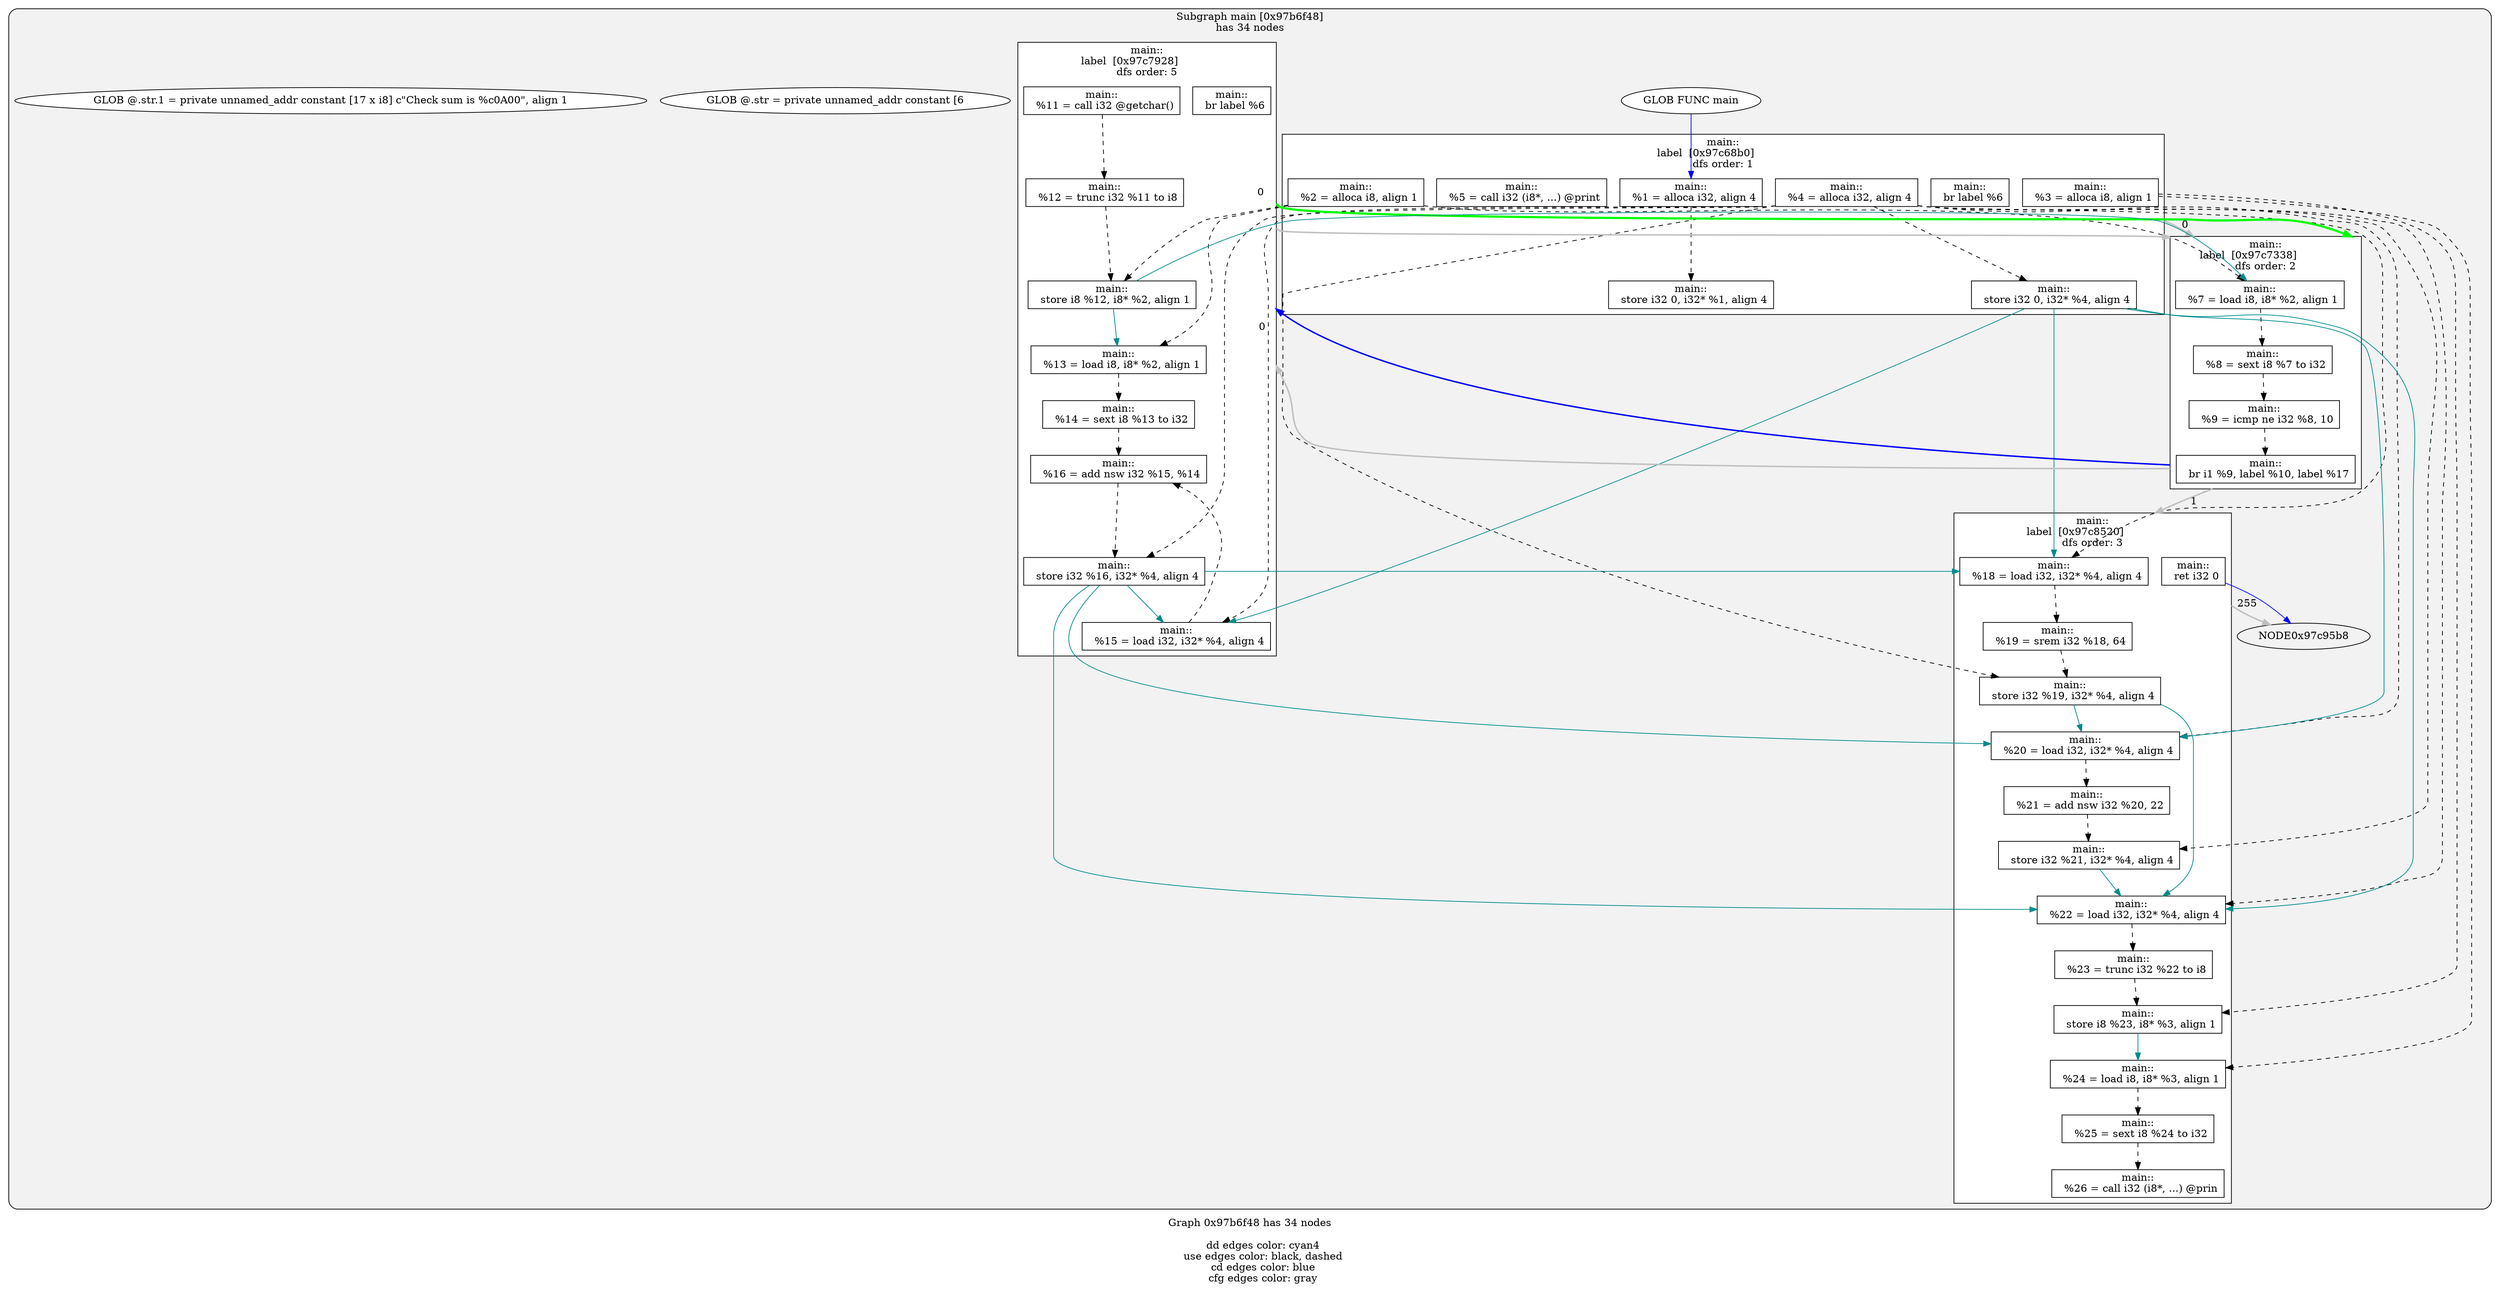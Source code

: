 digraph "DependenceGraph" {
	compound=true label="Graph 0x97b6f48 has 34 nodes\n
	dd edges color: cyan4
	use edges color: black, dashed
	cd edges color: blue
	cfg edges color: gray"

	/* subgraph 0x97b6f48 nodes */
	subgraph cluster_0x97b6f48 {
		style="filled, rounded" fillcolor=gray95
		label="Subgraph main [0x97b6f48]\nhas 34 nodes
"
		/* Basic Block main::
label  [0x97c68b0] */
		subgraph cluster_bb_0x97c68b0 {
			style=filled fillcolor=white
			label="main::
label  [0x97c68b0]		\ndfs order: 1"
			NODE0x97c69c0 [shape=rect label="0x97bd784"]
			NODE0x97c6ac0 [shape=rect label="0x97bd7bc"]
			NODE0x97c6be0 [shape=rect label="0x97bd97c"]
			NODE0x97c6d10 [shape=rect label="0x97b9bec"]
			NODE0x97c6e40 [shape=rect label="0x97be018"]
			NODE0x97c6f70 [shape=rect label="0x97be058"]
			NODE0x97c70a0 [shape=rect label="0x97be098"]
			NODE0x97c71e8 [shape=rect label="0x97b9174"]
		} /* cluster_bb_0x97c68b0 */

		/* Basic Block main::
label  [0x97c7338] */
		subgraph cluster_bb_0x97c7338 {
			style=filled fillcolor=white
			label="main::
label  [0x97c7338]		\ndfs order: 2"
			NODE0x97c7448 [shape=rect label="0x97be0d4"]
			NODE0x97c7578 [shape=rect label="0x97be10c"]
			NODE0x97c76a8 [shape=rect label="0x97be148"]
			NODE0x97c77d8 [shape=rect label="0x97be194"]
		} /* cluster_bb_0x97c7338 */

		/* Basic Block main::
label  [0x97c7928] */
		subgraph cluster_bb_0x97c7928 {
			style=filled fillcolor=white
			label="main::
label  [0x97c7928]		\ndfs order: 5"
			NODE0x97c7a38 [shape=rect label="0x97be1c4"]
			NODE0x97c7b80 [shape=rect label="0x97be1fc"]
			NODE0x97c7cb0 [shape=rect label="0x97be238"]
			NODE0x97c7de0 [shape=rect label="0x97be26c"]
			NODE0x97c7f10 [shape=rect label="0x97be2a4"]
			NODE0x97c8040 [shape=rect label="0x97be2d4"]
			NODE0x97c8170 [shape=rect label="0x97be318"]
			NODE0x97c82a0 [shape=rect label="0x97be358"]
			NODE0x97c83d0 [shape=rect label="0x97be38c"]
		} /* cluster_bb_0x97c7928 */

		/* Basic Block main::
label  [0x97c8520] */
		subgraph cluster_bb_0x97c8520 {
			style=filled fillcolor=white
			label="main::
label  [0x97c8520]		\ndfs order: 3"
			NODE0x97c8630 [shape=rect label="0x97be3bc"]
			NODE0x97c8760 [shape=rect label="0x97be400"]
			NODE0x97c8890 [shape=rect label="0x97be440"]
			NODE0x97c89c0 [shape=rect label="0x97be474"]
			NODE0x97c8af0 [shape=rect label="0x97be4b8"]
			NODE0x97c8c20 [shape=rect label="0x97bd908"]
			NODE0x97c8d50 [shape=rect label="0x97bd93c"]
			NODE0x97c8e80 [shape=rect label="0x97bdf84"]
			NODE0x97c8fb0 [shape=rect label="0x97bdfc0"]
			NODE0x97c90e0 [shape=rect label="0x97be4ec"]
			NODE0x97c9210 [shape=rect label="0x97be524"]
			NODE0x97c9340 [shape=rect label="0x97be56c"]
			NODE0x97c9488 [shape=rect label="0x97be5a4"]
		} /* cluster_bb_0x97c8520 */

	NODE0x97c71e8 -> NODE0x97c7448 [penwidth=2 label="0"  ltail=cluster_bb_0x97c68b0  lhead=cluster_bb_0x97c7338  color="gray"]
	NODE0x97c77d8 -> NODE0x97c7a38 [penwidth=2 label="0"  ltail=cluster_bb_0x97c7338  lhead=cluster_bb_0x97c7928  color="gray"]
	NODE0x97c77d8 -> NODE0x97c8630 [penwidth=2 label="1"  ltail=cluster_bb_0x97c7338  lhead=cluster_bb_0x97c8520  color="gray"]
	NODE0x97c77d8 -> NODE0x97c7a38 [penwidth=2 color=blue  ltail=cluster_bb_0x97c7338  lhead=cluster_bb_0x97c7928]
	NODE0x97c83d0 -> NODE0x97c7448 [penwidth=2 label="0"  ltail=cluster_bb_0x97c7928  lhead=cluster_bb_0x97c7338  color="gray"]
	/* post-dominance frontiers */
NODE0x97c7a38 -> NODE0x97c77d8 [penwidth=3 color=green  ltail=cluster_bb_0x97c7928  lhead=cluster_bb_0x97c7338 constraint=false]
	NODE0x97c9488 -> NODE0x97c95b8 [penwidth=2 label="255"  ltail=cluster_bb_0x97c8520  lhead=cluster_bb_0x97c96b8  color="gray"]
		NODE0x97c71e8 [label="main::
  br label %6" style=filled fillcolor=white]
		/* -- node 0x97b9174
		 * ------------------------------------------- */
		/* DD edges */
		/* USE edges */
		/* CD edges */
		/* ID edges */
		NODE0x97c6d10 [label="main::
  %4 = alloca i32, align 4" style=filled fillcolor=white]
		/* -- node 0x97b9bec
		 * ------------------------------------------- */
		/* DD edges */
		/* USE edges */
		NODE0x97c6d10 -> NODE0x97c6f70 [color="black" rank=max style="dashed"]
		NODE0x97c6d10 -> NODE0x97c8040 [color="black" rank=max style="dashed"]
		NODE0x97c6d10 -> NODE0x97c82a0 [color="black" rank=max style="dashed"]
		NODE0x97c6d10 -> NODE0x97c8630 [color="black" rank=max style="dashed"]
		NODE0x97c6d10 -> NODE0x97c8890 [color="black" rank=max style="dashed"]
		NODE0x97c6d10 -> NODE0x97c89c0 [color="black" rank=max style="dashed"]
		NODE0x97c6d10 -> NODE0x97c8c20 [color="black" rank=max style="dashed"]
		NODE0x97c6d10 -> NODE0x97c8d50 [color="black" rank=max style="dashed"]
		/* CD edges */
		/* ID edges */
		NODE0x97c69c0 [label="main::
  %1 = alloca i32, align 4" style=filled fillcolor=white]
		/* -- node 0x97bd784
		 * ------------------------------------------- */
		/* DD edges */
		/* USE edges */
		NODE0x97c69c0 -> NODE0x97c6e40 [color="black" rank=max style="dashed"]
		/* CD edges */
		/* ID edges */
		NODE0x97c6ac0 [label="main::
  %2 = alloca i8, align 1" style=filled fillcolor=white]
		/* -- node 0x97bd7bc
		 * ------------------------------------------- */
		/* DD edges */
		/* USE edges */
		NODE0x97c6ac0 -> NODE0x97c7448 [color="black" rank=max style="dashed"]
		NODE0x97c6ac0 -> NODE0x97c7cb0 [color="black" rank=max style="dashed"]
		NODE0x97c6ac0 -> NODE0x97c7de0 [color="black" rank=max style="dashed"]
		/* CD edges */
		/* ID edges */
		NODE0x97c8c20 [label="main::
  store i32 %21, i32* %4, align 4" style=filled fillcolor=white]
		/* -- node 0x97bd908
		 * ------------------------------------------- */
		/* DD edges */
		NODE0x97c8c20 -> NODE0x97c8d50 [color="cyan4" rank=max]
		/* USE edges */
		/* CD edges */
		/* ID edges */
		NODE0x97c8d50 [label="main::
  %22 = load i32, i32* %4, align 4" style=filled fillcolor=white]
		/* -- node 0x97bd93c
		 * ------------------------------------------- */
		/* DD edges */
		/* USE edges */
		NODE0x97c8d50 -> NODE0x97c8e80 [color="black" rank=max style="dashed"]
		/* CD edges */
		/* ID edges */
		NODE0x97c6be0 [label="main::
  %3 = alloca i8, align 1" style=filled fillcolor=white]
		/* -- node 0x97bd97c
		 * ------------------------------------------- */
		/* DD edges */
		/* USE edges */
		NODE0x97c6be0 -> NODE0x97c8fb0 [color="black" rank=max style="dashed"]
		NODE0x97c6be0 -> NODE0x97c90e0 [color="black" rank=max style="dashed"]
		/* CD edges */
		/* ID edges */
		NODE0x97c8e80 [label="main::
  %23 = trunc i32 %22 to i8" style=filled fillcolor=white]
		/* -- node 0x97bdf84
		 * ------------------------------------------- */
		/* DD edges */
		/* USE edges */
		NODE0x97c8e80 -> NODE0x97c8fb0 [color="black" rank=max style="dashed"]
		/* CD edges */
		/* ID edges */
		NODE0x97c8fb0 [label="main::
  store i8 %23, i8* %3, align 1" style=filled fillcolor=white]
		/* -- node 0x97bdfc0
		 * ------------------------------------------- */
		/* DD edges */
		NODE0x97c8fb0 -> NODE0x97c90e0 [color="cyan4" rank=max]
		/* USE edges */
		/* CD edges */
		/* ID edges */
		NODE0x97c6e40 [label="main::
  store i32 0, i32* %1, align 4" style=filled fillcolor=white]
		/* -- node 0x97be018
		 * ------------------------------------------- */
		/* DD edges */
		/* USE edges */
		/* CD edges */
		/* ID edges */
		NODE0x97c6f70 [label="main::
  store i32 0, i32* %4, align 4" style=filled fillcolor=white]
		/* -- node 0x97be058
		 * ------------------------------------------- */
		/* DD edges */
		NODE0x97c6f70 -> NODE0x97c8040 [color="cyan4" rank=max]
		NODE0x97c6f70 -> NODE0x97c8630 [color="cyan4" rank=max]
		NODE0x97c6f70 -> NODE0x97c89c0 [color="cyan4" rank=max]
		NODE0x97c6f70 -> NODE0x97c8d50 [color="cyan4" rank=max]
		/* USE edges */
		/* CD edges */
		/* ID edges */
		NODE0x97c70a0 [label="main::
  %5 = call i32 (i8*, ...) @print" style=filled fillcolor=white]
		/* -- node 0x97be098
		 * ------------------------------------------- */
		/* DD edges */
		/* USE edges */
		/* CD edges */
		/* ID edges */
		NODE0x97c7448 [label="main::
  %7 = load i8, i8* %2, align 1" style=filled fillcolor=white]
		/* -- node 0x97be0d4
		 * ------------------------------------------- */
		/* DD edges */
		/* USE edges */
		NODE0x97c7448 -> NODE0x97c7578 [color="black" rank=max style="dashed"]
		/* CD edges */
		/* ID edges */
		NODE0x97c7578 [label="main::
  %8 = sext i8 %7 to i32" style=filled fillcolor=white]
		/* -- node 0x97be10c
		 * ------------------------------------------- */
		/* DD edges */
		/* USE edges */
		NODE0x97c7578 -> NODE0x97c76a8 [color="black" rank=max style="dashed"]
		/* CD edges */
		/* ID edges */
		NODE0x97c76a8 [label="main::
  %9 = icmp ne i32 %8, 10" style=filled fillcolor=white]
		/* -- node 0x97be148
		 * ------------------------------------------- */
		/* DD edges */
		/* USE edges */
		NODE0x97c76a8 -> NODE0x97c77d8 [color="black" rank=max style="dashed"]
		/* CD edges */
		/* ID edges */
		NODE0x97c77d8 [label="main::
  br i1 %9, label %10, label %17" style=filled fillcolor=white]
		/* -- node 0x97be194
		 * ------------------------------------------- */
		/* DD edges */
		/* USE edges */
		/* CD edges */
		/* ID edges */
		NODE0x97c7a38 [label="main::
  %11 = call i32 @getchar()" style=filled fillcolor=white]
		/* -- node 0x97be1c4
		 * ------------------------------------------- */
		/* DD edges */
		/* USE edges */
		NODE0x97c7a38 -> NODE0x97c7b80 [color="black" rank=max style="dashed"]
		/* CD edges */
		/* ID edges */
		NODE0x97c7b80 [label="main::
  %12 = trunc i32 %11 to i8" style=filled fillcolor=white]
		/* -- node 0x97be1fc
		 * ------------------------------------------- */
		/* DD edges */
		/* USE edges */
		NODE0x97c7b80 -> NODE0x97c7cb0 [color="black" rank=max style="dashed"]
		/* CD edges */
		/* ID edges */
		NODE0x97c7cb0 [label="main::
  store i8 %12, i8* %2, align 1" style=filled fillcolor=white]
		/* -- node 0x97be238
		 * ------------------------------------------- */
		/* DD edges */
		NODE0x97c7cb0 -> NODE0x97c7448 [color="cyan4" rank=max]
		NODE0x97c7cb0 -> NODE0x97c7de0 [color="cyan4" rank=max]
		/* USE edges */
		/* CD edges */
		/* ID edges */
		NODE0x97c7de0 [label="main::
  %13 = load i8, i8* %2, align 1" style=filled fillcolor=white]
		/* -- node 0x97be26c
		 * ------------------------------------------- */
		/* DD edges */
		/* USE edges */
		NODE0x97c7de0 -> NODE0x97c7f10 [color="black" rank=max style="dashed"]
		/* CD edges */
		/* ID edges */
		NODE0x97c7f10 [label="main::
  %14 = sext i8 %13 to i32" style=filled fillcolor=white]
		/* -- node 0x97be2a4
		 * ------------------------------------------- */
		/* DD edges */
		/* USE edges */
		NODE0x97c7f10 -> NODE0x97c8170 [color="black" rank=max style="dashed"]
		/* CD edges */
		/* ID edges */
		NODE0x97c8040 [label="main::
  %15 = load i32, i32* %4, align 4" style=filled fillcolor=white]
		/* -- node 0x97be2d4
		 * ------------------------------------------- */
		/* DD edges */
		/* USE edges */
		NODE0x97c8040 -> NODE0x97c8170 [color="black" rank=max style="dashed"]
		/* CD edges */
		/* ID edges */
		NODE0x97c8170 [label="main::
  %16 = add nsw i32 %15, %14" style=filled fillcolor=white]
		/* -- node 0x97be318
		 * ------------------------------------------- */
		/* DD edges */
		/* USE edges */
		NODE0x97c8170 -> NODE0x97c82a0 [color="black" rank=max style="dashed"]
		/* CD edges */
		/* ID edges */
		NODE0x97c82a0 [label="main::
  store i32 %16, i32* %4, align 4" style=filled fillcolor=white]
		/* -- node 0x97be358
		 * ------------------------------------------- */
		/* DD edges */
		NODE0x97c82a0 -> NODE0x97c8040 [color="cyan4" rank=max]
		NODE0x97c82a0 -> NODE0x97c8630 [color="cyan4" rank=max]
		NODE0x97c82a0 -> NODE0x97c89c0 [color="cyan4" rank=max]
		NODE0x97c82a0 -> NODE0x97c8d50 [color="cyan4" rank=max]
		/* USE edges */
		/* CD edges */
		/* ID edges */
		NODE0x97c83d0 [label="main::
  br label %6" style=filled fillcolor=white]
		/* -- node 0x97be38c
		 * ------------------------------------------- */
		/* DD edges */
		/* USE edges */
		/* CD edges */
		/* ID edges */
		NODE0x97c8630 [label="main::
  %18 = load i32, i32* %4, align 4" style=filled fillcolor=white]
		/* -- node 0x97be3bc
		 * ------------------------------------------- */
		/* DD edges */
		/* USE edges */
		NODE0x97c8630 -> NODE0x97c8760 [color="black" rank=max style="dashed"]
		/* CD edges */
		/* ID edges */
		NODE0x97c8760 [label="main::
  %19 = srem i32 %18, 64" style=filled fillcolor=white]
		/* -- node 0x97be400
		 * ------------------------------------------- */
		/* DD edges */
		/* USE edges */
		NODE0x97c8760 -> NODE0x97c8890 [color="black" rank=max style="dashed"]
		/* CD edges */
		/* ID edges */
		NODE0x97c8890 [label="main::
  store i32 %19, i32* %4, align 4" style=filled fillcolor=white]
		/* -- node 0x97be440
		 * ------------------------------------------- */
		/* DD edges */
		NODE0x97c8890 -> NODE0x97c89c0 [color="cyan4" rank=max]
		NODE0x97c8890 -> NODE0x97c8d50 [color="cyan4" rank=max]
		/* USE edges */
		/* CD edges */
		/* ID edges */
		NODE0x97c89c0 [label="main::
  %20 = load i32, i32* %4, align 4" style=filled fillcolor=white]
		/* -- node 0x97be474
		 * ------------------------------------------- */
		/* DD edges */
		/* USE edges */
		NODE0x97c89c0 -> NODE0x97c8af0 [color="black" rank=max style="dashed"]
		/* CD edges */
		/* ID edges */
		NODE0x97c8af0 [label="main::
  %21 = add nsw i32 %20, 22" style=filled fillcolor=white]
		/* -- node 0x97be4b8
		 * ------------------------------------------- */
		/* DD edges */
		/* USE edges */
		NODE0x97c8af0 -> NODE0x97c8c20 [color="black" rank=max style="dashed"]
		/* CD edges */
		/* ID edges */
		NODE0x97c90e0 [label="main::
  %24 = load i8, i8* %3, align 1" style=filled fillcolor=white]
		/* -- node 0x97be4ec
		 * ------------------------------------------- */
		/* DD edges */
		/* USE edges */
		NODE0x97c90e0 -> NODE0x97c9210 [color="black" rank=max style="dashed"]
		/* CD edges */
		/* ID edges */
		NODE0x97c9210 [label="main::
  %25 = sext i8 %24 to i32" style=filled fillcolor=white]
		/* -- node 0x97be524
		 * ------------------------------------------- */
		/* DD edges */
		/* USE edges */
		NODE0x97c9210 -> NODE0x97c9340 [color="black" rank=max style="dashed"]
		/* CD edges */
		/* ID edges */
		NODE0x97c9340 [label="main::
  %26 = call i32 (i8*, ...) @prin" style=filled fillcolor=white]
		/* -- node 0x97be56c
		 * ------------------------------------------- */
		/* DD edges */
		/* USE edges */
		/* CD edges */
		/* ID edges */
		NODE0x97c9488 [label="main::
  ret i32 0" style=filled fillcolor=white]
		/* -- node 0x97be5a4
		 * ------------------------------------------- */
		/* DD edges */
		/* USE edges */
		/* CD edges */
		NODE0x97c9488 -> NODE0x97c95b8 [color="blue"]
		/* ID edges */
		NODE0x97c67b0 [label="GLOB FUNC main" style=filled fillcolor=white]
		/* -- node 0x97b9a54
		 * ------------------------------------------- */
		/* DD edges */
		/* USE edges */
		/* CD edges */
		NODE0x97c67b0 -> NODE0x97c69c0 [color="blue"]
		/* ID edges */
		NODE0x97c65b0 [label="GLOB @.str = private unnamed_addr constant [6" style=filled fillcolor=white]
		/* -- node 0x97b9b04
		 * ------------------------------------------- */
		/* DD edges */
		/* USE edges */
		/* CD edges */
		/* ID edges */
		NODE0x97c66b0 [label="GLOB @.str.1 = private unnamed_addr constant [17 x i8] c\"Check sum is %c\0A\00\", align 1" style=filled fillcolor=white]
		/* -- node 0x97b9f84
		 * ------------------------------------------- */
		/* DD edges */
		/* USE edges */
		/* CD edges */
		/* ID edges */
	}
}
